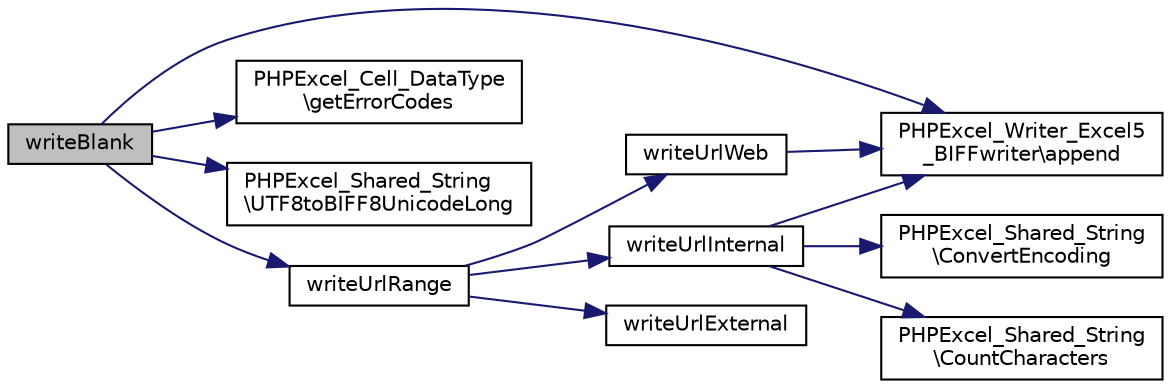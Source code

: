 digraph "writeBlank"
{
  edge [fontname="Helvetica",fontsize="10",labelfontname="Helvetica",labelfontsize="10"];
  node [fontname="Helvetica",fontsize="10",shape=record];
  rankdir="LR";
  Node84 [label="writeBlank",height=0.2,width=0.4,color="black", fillcolor="grey75", style="filled", fontcolor="black"];
  Node84 -> Node85 [color="midnightblue",fontsize="10",style="solid",fontname="Helvetica"];
  Node85 [label="PHPExcel_Writer_Excel5\l_BIFFwriter\\append",height=0.2,width=0.4,color="black", fillcolor="white", style="filled",URL="$class_p_h_p_excel___writer___excel5___b_i_f_fwriter.html#ad117ad2ab651e4adbdced2fdae4116b8"];
  Node84 -> Node86 [color="midnightblue",fontsize="10",style="solid",fontname="Helvetica"];
  Node86 [label="PHPExcel_Cell_DataType\l\\getErrorCodes",height=0.2,width=0.4,color="black", fillcolor="white", style="filled",URL="$class_p_h_p_excel___cell___data_type.html#ad1d6c60806448503d9b9159e2846e16c"];
  Node84 -> Node87 [color="midnightblue",fontsize="10",style="solid",fontname="Helvetica"];
  Node87 [label="PHPExcel_Shared_String\l\\UTF8toBIFF8UnicodeLong",height=0.2,width=0.4,color="black", fillcolor="white", style="filled",URL="$class_p_h_p_excel___shared___string.html#ab8bb1f6798969de77820379f7a341967"];
  Node84 -> Node88 [color="midnightblue",fontsize="10",style="solid",fontname="Helvetica"];
  Node88 [label="writeUrlRange",height=0.2,width=0.4,color="black", fillcolor="white", style="filled",URL="$class_p_h_p_excel___writer___excel5___worksheet.html#a28135390c214c0a8d35116149d82d1ec"];
  Node88 -> Node89 [color="midnightblue",fontsize="10",style="solid",fontname="Helvetica"];
  Node89 [label="writeUrlInternal",height=0.2,width=0.4,color="black", fillcolor="white", style="filled",URL="$class_p_h_p_excel___writer___excel5___worksheet.html#a14a92dd0e2fa8a0b1a6121485d14ac54"];
  Node89 -> Node90 [color="midnightblue",fontsize="10",style="solid",fontname="Helvetica"];
  Node90 [label="PHPExcel_Shared_String\l\\CountCharacters",height=0.2,width=0.4,color="black", fillcolor="white", style="filled",URL="$class_p_h_p_excel___shared___string.html#a23824c62b6aee1f2be9c1bb05ebe5c5d"];
  Node89 -> Node91 [color="midnightblue",fontsize="10",style="solid",fontname="Helvetica"];
  Node91 [label="PHPExcel_Shared_String\l\\ConvertEncoding",height=0.2,width=0.4,color="black", fillcolor="white", style="filled",URL="$class_p_h_p_excel___shared___string.html#a982b6ccf62d697bdfc42fb8c1e7b0adf"];
  Node89 -> Node85 [color="midnightblue",fontsize="10",style="solid",fontname="Helvetica"];
  Node88 -> Node92 [color="midnightblue",fontsize="10",style="solid",fontname="Helvetica"];
  Node92 [label="writeUrlExternal",height=0.2,width=0.4,color="black", fillcolor="white", style="filled",URL="$class_p_h_p_excel___writer___excel5___worksheet.html#ad833c70ace00638e99e197418a7949b8"];
  Node88 -> Node93 [color="midnightblue",fontsize="10",style="solid",fontname="Helvetica"];
  Node93 [label="writeUrlWeb",height=0.2,width=0.4,color="black", fillcolor="white", style="filled",URL="$class_p_h_p_excel___writer___excel5___worksheet.html#a36dffe3190b1c2d4e198e3f197da11a3"];
  Node93 -> Node85 [color="midnightblue",fontsize="10",style="solid",fontname="Helvetica"];
}
